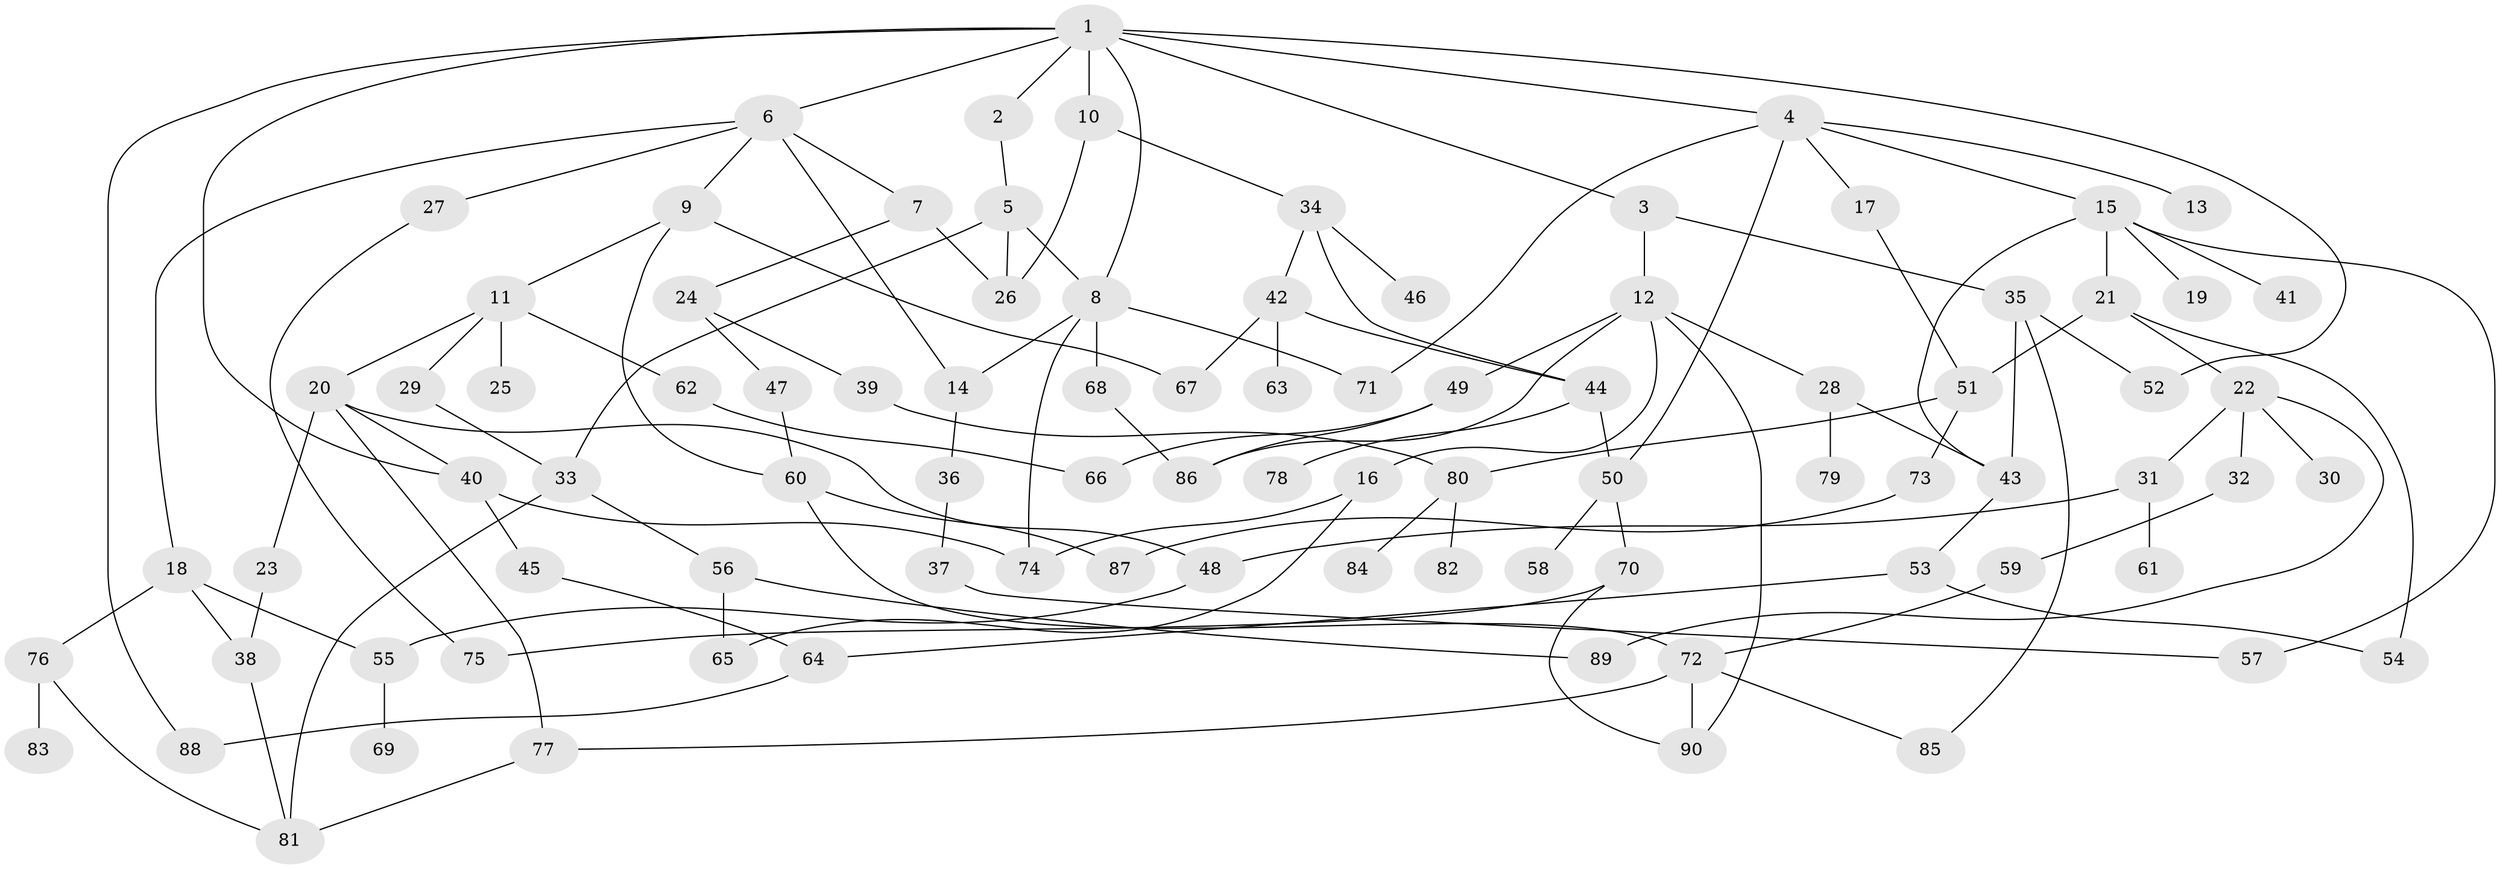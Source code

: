 // Generated by graph-tools (version 1.1) at 2025/25/03/09/25 03:25:35]
// undirected, 90 vertices, 129 edges
graph export_dot {
graph [start="1"]
  node [color=gray90,style=filled];
  1;
  2;
  3;
  4;
  5;
  6;
  7;
  8;
  9;
  10;
  11;
  12;
  13;
  14;
  15;
  16;
  17;
  18;
  19;
  20;
  21;
  22;
  23;
  24;
  25;
  26;
  27;
  28;
  29;
  30;
  31;
  32;
  33;
  34;
  35;
  36;
  37;
  38;
  39;
  40;
  41;
  42;
  43;
  44;
  45;
  46;
  47;
  48;
  49;
  50;
  51;
  52;
  53;
  54;
  55;
  56;
  57;
  58;
  59;
  60;
  61;
  62;
  63;
  64;
  65;
  66;
  67;
  68;
  69;
  70;
  71;
  72;
  73;
  74;
  75;
  76;
  77;
  78;
  79;
  80;
  81;
  82;
  83;
  84;
  85;
  86;
  87;
  88;
  89;
  90;
  1 -- 2;
  1 -- 3;
  1 -- 4;
  1 -- 6;
  1 -- 10;
  1 -- 40;
  1 -- 88;
  1 -- 8;
  1 -- 52;
  2 -- 5;
  3 -- 12;
  3 -- 35;
  4 -- 13;
  4 -- 15;
  4 -- 17;
  4 -- 50;
  4 -- 71;
  5 -- 8;
  5 -- 26;
  5 -- 33;
  6 -- 7;
  6 -- 9;
  6 -- 18;
  6 -- 27;
  6 -- 14;
  7 -- 24;
  7 -- 26;
  8 -- 14;
  8 -- 68;
  8 -- 71;
  8 -- 74;
  9 -- 11;
  9 -- 60;
  9 -- 67;
  10 -- 34;
  10 -- 26;
  11 -- 20;
  11 -- 25;
  11 -- 29;
  11 -- 62;
  12 -- 16;
  12 -- 28;
  12 -- 49;
  12 -- 90;
  12 -- 86;
  14 -- 36;
  15 -- 19;
  15 -- 21;
  15 -- 41;
  15 -- 57;
  15 -- 43;
  16 -- 74;
  16 -- 65;
  17 -- 51;
  18 -- 38;
  18 -- 55;
  18 -- 76;
  20 -- 23;
  20 -- 48;
  20 -- 77;
  20 -- 40;
  21 -- 22;
  21 -- 54;
  21 -- 51;
  22 -- 30;
  22 -- 31;
  22 -- 32;
  22 -- 89;
  23 -- 38;
  24 -- 39;
  24 -- 47;
  27 -- 75;
  28 -- 43;
  28 -- 79;
  29 -- 33;
  31 -- 61;
  31 -- 48;
  32 -- 59;
  33 -- 56;
  33 -- 81;
  34 -- 42;
  34 -- 46;
  34 -- 44;
  35 -- 52;
  35 -- 43;
  35 -- 85;
  36 -- 37;
  37 -- 57;
  38 -- 81;
  39 -- 80;
  40 -- 45;
  40 -- 74;
  42 -- 44;
  42 -- 63;
  42 -- 67;
  43 -- 53;
  44 -- 78;
  44 -- 50;
  45 -- 64;
  47 -- 60;
  48 -- 55;
  49 -- 66;
  49 -- 86;
  50 -- 58;
  50 -- 70;
  51 -- 73;
  51 -- 80;
  53 -- 54;
  53 -- 64;
  55 -- 69;
  56 -- 65;
  56 -- 89;
  59 -- 72;
  60 -- 72;
  60 -- 87;
  62 -- 66;
  64 -- 88;
  68 -- 86;
  70 -- 75;
  70 -- 90;
  72 -- 85;
  72 -- 77;
  72 -- 90;
  73 -- 87;
  76 -- 83;
  76 -- 81;
  77 -- 81;
  80 -- 82;
  80 -- 84;
}
